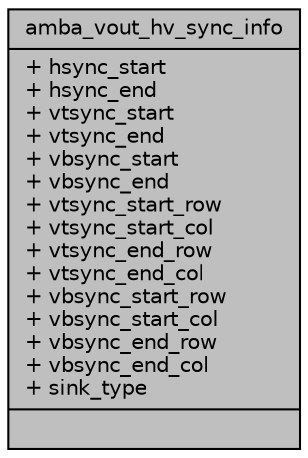 digraph "amba_vout_hv_sync_info"
{
 // INTERACTIVE_SVG=YES
 // LATEX_PDF_SIZE
  bgcolor="transparent";
  edge [fontname="Helvetica",fontsize="10",labelfontname="Helvetica",labelfontsize="10"];
  node [fontname="Helvetica",fontsize="10",shape=record];
  Node1 [label="{amba_vout_hv_sync_info\n|+ hsync_start\l+ hsync_end\l+ vtsync_start\l+ vtsync_end\l+ vbsync_start\l+ vbsync_end\l+ vtsync_start_row\l+ vtsync_start_col\l+ vtsync_end_row\l+ vtsync_end_col\l+ vbsync_start_row\l+ vbsync_start_col\l+ vbsync_end_row\l+ vbsync_end_col\l+ sink_type\l|}",height=0.2,width=0.4,color="black", fillcolor="grey75", style="filled", fontcolor="black",tooltip=" "];
}
